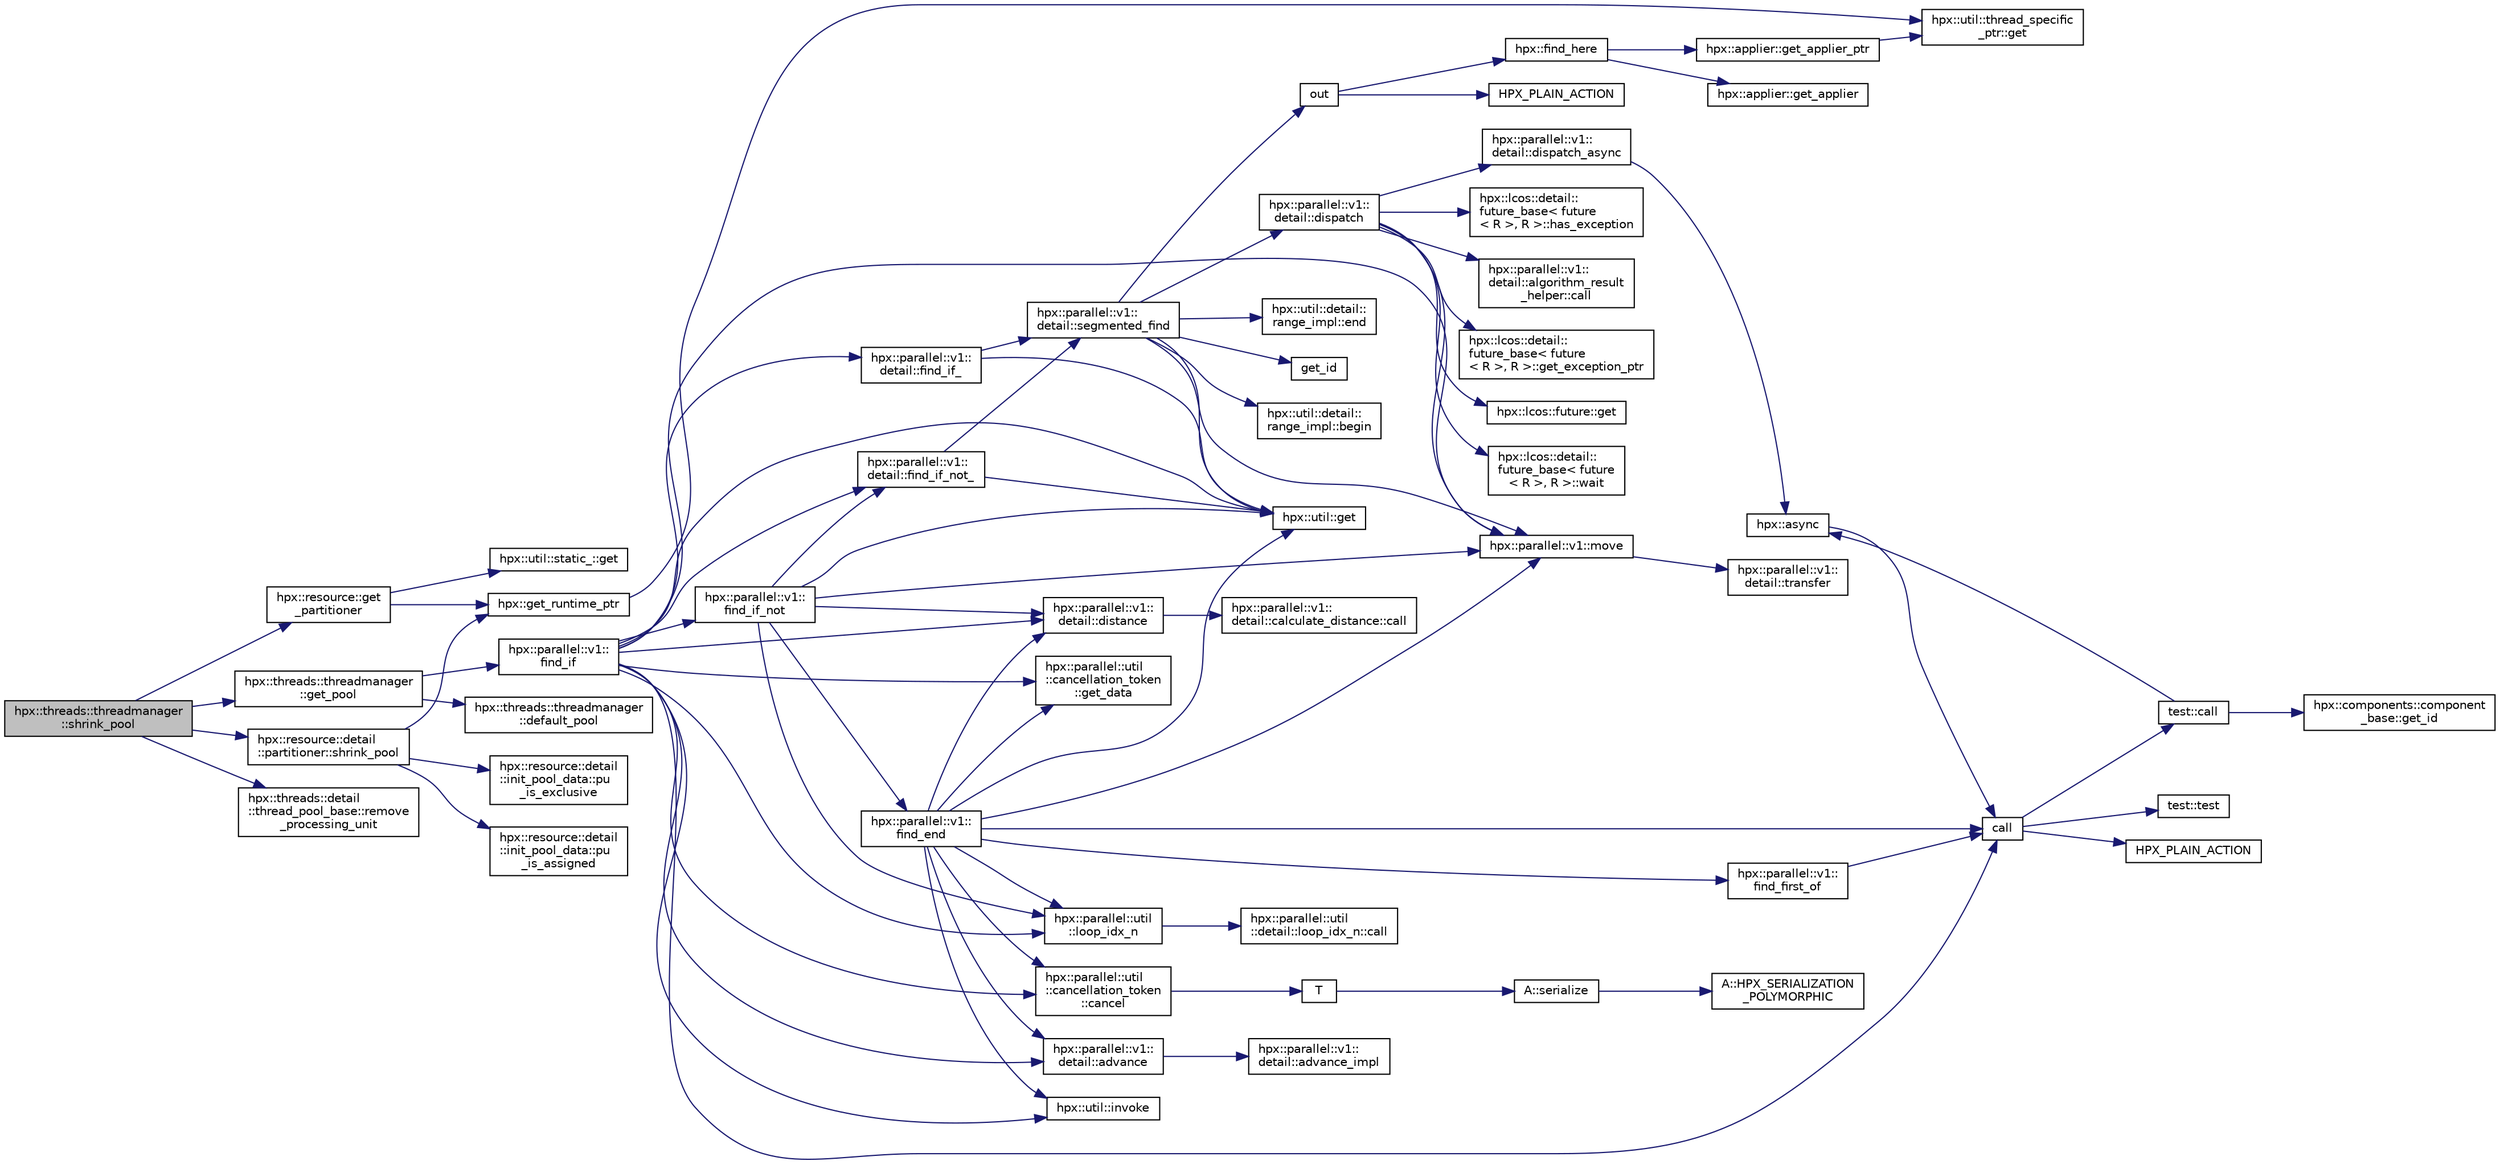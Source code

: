 digraph "hpx::threads::threadmanager::shrink_pool"
{
  edge [fontname="Helvetica",fontsize="10",labelfontname="Helvetica",labelfontsize="10"];
  node [fontname="Helvetica",fontsize="10",shape=record];
  rankdir="LR";
  Node1696 [label="hpx::threads::threadmanager\l::shrink_pool",height=0.2,width=0.4,color="black", fillcolor="grey75", style="filled", fontcolor="black"];
  Node1696 -> Node1697 [color="midnightblue",fontsize="10",style="solid",fontname="Helvetica"];
  Node1697 [label="hpx::resource::get\l_partitioner",height=0.2,width=0.4,color="black", fillcolor="white", style="filled",URL="$dd/da5/namespacehpx_1_1resource.html#af91354c369d9a22a00581d6b6da7d0ee"];
  Node1697 -> Node1698 [color="midnightblue",fontsize="10",style="solid",fontname="Helvetica"];
  Node1698 [label="hpx::util::static_::get",height=0.2,width=0.4,color="black", fillcolor="white", style="filled",URL="$d3/dbb/structhpx_1_1util_1_1static__.html#a2967c633948a3bf17a3b5405ef5a8318"];
  Node1697 -> Node1699 [color="midnightblue",fontsize="10",style="solid",fontname="Helvetica"];
  Node1699 [label="hpx::get_runtime_ptr",height=0.2,width=0.4,color="black", fillcolor="white", style="filled",URL="$d8/d83/namespacehpx.html#af29daf2bb3e01b4d6495a1742b6cce64"];
  Node1699 -> Node1700 [color="midnightblue",fontsize="10",style="solid",fontname="Helvetica"];
  Node1700 [label="hpx::util::thread_specific\l_ptr::get",height=0.2,width=0.4,color="black", fillcolor="white", style="filled",URL="$d4/d4c/structhpx_1_1util_1_1thread__specific__ptr.html#a3b27d8520710478aa41d1f74206bdba9"];
  Node1696 -> Node1701 [color="midnightblue",fontsize="10",style="solid",fontname="Helvetica"];
  Node1701 [label="hpx::resource::detail\l::partitioner::shrink_pool",height=0.2,width=0.4,color="black", fillcolor="white", style="filled",URL="$d0/dab/classhpx_1_1resource_1_1detail_1_1partitioner.html#abc3ae2e664bacb1f3b342a5c413e8198"];
  Node1701 -> Node1699 [color="midnightblue",fontsize="10",style="solid",fontname="Helvetica"];
  Node1701 -> Node1702 [color="midnightblue",fontsize="10",style="solid",fontname="Helvetica"];
  Node1702 [label="hpx::resource::detail\l::init_pool_data::pu\l_is_exclusive",height=0.2,width=0.4,color="black", fillcolor="white", style="filled",URL="$dc/d21/classhpx_1_1resource_1_1detail_1_1init__pool__data.html#ae87d75e52b8c3887abe2b3bea9f719d3"];
  Node1701 -> Node1703 [color="midnightblue",fontsize="10",style="solid",fontname="Helvetica"];
  Node1703 [label="hpx::resource::detail\l::init_pool_data::pu\l_is_assigned",height=0.2,width=0.4,color="black", fillcolor="white", style="filled",URL="$dc/d21/classhpx_1_1resource_1_1detail_1_1init__pool__data.html#a068307cf3c566af597b9df1580ba231f"];
  Node1696 -> Node1704 [color="midnightblue",fontsize="10",style="solid",fontname="Helvetica"];
  Node1704 [label="hpx::threads::threadmanager\l::get_pool",height=0.2,width=0.4,color="black", fillcolor="white", style="filled",URL="$d5/daa/classhpx_1_1threads_1_1threadmanager.html#a845e1a0201a5d57de5855af30324a4b3"];
  Node1704 -> Node1705 [color="midnightblue",fontsize="10",style="solid",fontname="Helvetica"];
  Node1705 [label="hpx::threads::threadmanager\l::default_pool",height=0.2,width=0.4,color="black", fillcolor="white", style="filled",URL="$d5/daa/classhpx_1_1threads_1_1threadmanager.html#a851f067d03b5dd1c5e6a9a6a841e05df"];
  Node1704 -> Node1706 [color="midnightblue",fontsize="10",style="solid",fontname="Helvetica"];
  Node1706 [label="hpx::parallel::v1::\lfind_if",height=0.2,width=0.4,color="black", fillcolor="white", style="filled",URL="$db/db9/namespacehpx_1_1parallel_1_1v1.html#a1f66ab2a9b26ef5b5ed2c08194586b86"];
  Node1706 -> Node1707 [color="midnightblue",fontsize="10",style="solid",fontname="Helvetica"];
  Node1707 [label="hpx::parallel::v1::\ldetail::find_if_",height=0.2,width=0.4,color="black", fillcolor="white", style="filled",URL="$d2/ddd/namespacehpx_1_1parallel_1_1v1_1_1detail.html#a27a6efa17deb9853d278e8c4ca8b78e8"];
  Node1707 -> Node1708 [color="midnightblue",fontsize="10",style="solid",fontname="Helvetica"];
  Node1708 [label="hpx::util::get",height=0.2,width=0.4,color="black", fillcolor="white", style="filled",URL="$df/dad/namespacehpx_1_1util.html#a5cbd3c41f03f4d4acaedaa4777e3cc02"];
  Node1707 -> Node1709 [color="midnightblue",fontsize="10",style="solid",fontname="Helvetica"];
  Node1709 [label="hpx::parallel::v1::\ldetail::segmented_find",height=0.2,width=0.4,color="black", fillcolor="white", style="filled",URL="$d2/ddd/namespacehpx_1_1parallel_1_1v1_1_1detail.html#a7f37c815b51093d10c3ee3e3bb44280f"];
  Node1709 -> Node1710 [color="midnightblue",fontsize="10",style="solid",fontname="Helvetica"];
  Node1710 [label="hpx::util::detail::\lrange_impl::end",height=0.2,width=0.4,color="black", fillcolor="white", style="filled",URL="$d4/d4a/namespacehpx_1_1util_1_1detail_1_1range__impl.html#afb2ea48b0902f52ee4d8b764807b4316"];
  Node1709 -> Node1711 [color="midnightblue",fontsize="10",style="solid",fontname="Helvetica"];
  Node1711 [label="out",height=0.2,width=0.4,color="black", fillcolor="white", style="filled",URL="$d5/d69/wait__all__hang__1946_8cpp.html#ae95890c5079ed07d292e9e2c1b187e97"];
  Node1711 -> Node1712 [color="midnightblue",fontsize="10",style="solid",fontname="Helvetica"];
  Node1712 [label="hpx::find_here",height=0.2,width=0.4,color="black", fillcolor="white", style="filled",URL="$d8/d83/namespacehpx.html#af07c1b6e26bcdfb1138643a1a2133cf4",tooltip="Return the global id representing this locality. "];
  Node1712 -> Node1713 [color="midnightblue",fontsize="10",style="solid",fontname="Helvetica"];
  Node1713 [label="hpx::applier::get_applier_ptr",height=0.2,width=0.4,color="black", fillcolor="white", style="filled",URL="$d8/dcb/namespacehpx_1_1applier.html#a617483cf2b77ad3a0aa428ade7b35299"];
  Node1713 -> Node1700 [color="midnightblue",fontsize="10",style="solid",fontname="Helvetica"];
  Node1712 -> Node1714 [color="midnightblue",fontsize="10",style="solid",fontname="Helvetica"];
  Node1714 [label="hpx::applier::get_applier",height=0.2,width=0.4,color="black", fillcolor="white", style="filled",URL="$d8/dcb/namespacehpx_1_1applier.html#aba1147ab54a476403b37f20a39b1e239"];
  Node1711 -> Node1715 [color="midnightblue",fontsize="10",style="solid",fontname="Helvetica"];
  Node1715 [label="HPX_PLAIN_ACTION",height=0.2,width=0.4,color="black", fillcolor="white", style="filled",URL="$d5/d69/wait__all__hang__1946_8cpp.html#ac9bd456810a9b90073efb27cea0b1cc0"];
  Node1709 -> Node1716 [color="midnightblue",fontsize="10",style="solid",fontname="Helvetica"];
  Node1716 [label="hpx::parallel::v1::\ldetail::dispatch",height=0.2,width=0.4,color="black", fillcolor="white", style="filled",URL="$d2/ddd/namespacehpx_1_1parallel_1_1v1_1_1detail.html#aea51ad9969d06776535d3c974216f8d0"];
  Node1716 -> Node1717 [color="midnightblue",fontsize="10",style="solid",fontname="Helvetica"];
  Node1717 [label="hpx::parallel::v1::\ldetail::dispatch_async",height=0.2,width=0.4,color="black", fillcolor="white", style="filled",URL="$d2/ddd/namespacehpx_1_1parallel_1_1v1_1_1detail.html#a956a28c634619363658f6e201d6cc1b4"];
  Node1717 -> Node1718 [color="midnightblue",fontsize="10",style="solid",fontname="Helvetica"];
  Node1718 [label="hpx::async",height=0.2,width=0.4,color="black", fillcolor="white", style="filled",URL="$d8/d83/namespacehpx.html#acb7d8e37b73b823956ce144f9a57eaa4"];
  Node1718 -> Node1719 [color="midnightblue",fontsize="10",style="solid",fontname="Helvetica"];
  Node1719 [label="call",height=0.2,width=0.4,color="black", fillcolor="white", style="filled",URL="$d2/d67/promise__1620_8cpp.html#a58357f0b82bc761e1d0b9091ed563a70"];
  Node1719 -> Node1720 [color="midnightblue",fontsize="10",style="solid",fontname="Helvetica"];
  Node1720 [label="test::test",height=0.2,width=0.4,color="black", fillcolor="white", style="filled",URL="$d8/d89/structtest.html#ab42d5ece712d716b04cb3f686f297a26"];
  Node1719 -> Node1721 [color="midnightblue",fontsize="10",style="solid",fontname="Helvetica"];
  Node1721 [label="HPX_PLAIN_ACTION",height=0.2,width=0.4,color="black", fillcolor="white", style="filled",URL="$d2/d67/promise__1620_8cpp.html#ab96aab827a4b1fcaf66cfe0ba83fef23"];
  Node1719 -> Node1722 [color="midnightblue",fontsize="10",style="solid",fontname="Helvetica"];
  Node1722 [label="test::call",height=0.2,width=0.4,color="black", fillcolor="white", style="filled",URL="$d8/d89/structtest.html#aeb29e7ed6518b9426ccf1344c52620ae"];
  Node1722 -> Node1718 [color="midnightblue",fontsize="10",style="solid",fontname="Helvetica"];
  Node1722 -> Node1723 [color="midnightblue",fontsize="10",style="solid",fontname="Helvetica"];
  Node1723 [label="hpx::components::component\l_base::get_id",height=0.2,width=0.4,color="black", fillcolor="white", style="filled",URL="$d2/de6/classhpx_1_1components_1_1component__base.html#a4c8fd93514039bdf01c48d66d82b19cd"];
  Node1716 -> Node1724 [color="midnightblue",fontsize="10",style="solid",fontname="Helvetica"];
  Node1724 [label="hpx::lcos::detail::\lfuture_base\< future\l\< R \>, R \>::wait",height=0.2,width=0.4,color="black", fillcolor="white", style="filled",URL="$d5/dd7/classhpx_1_1lcos_1_1detail_1_1future__base.html#a028190ad98b2865e267745247b6b5ae8"];
  Node1716 -> Node1725 [color="midnightblue",fontsize="10",style="solid",fontname="Helvetica"];
  Node1725 [label="hpx::lcos::detail::\lfuture_base\< future\l\< R \>, R \>::has_exception",height=0.2,width=0.4,color="black", fillcolor="white", style="filled",URL="$d5/dd7/classhpx_1_1lcos_1_1detail_1_1future__base.html#aa95b01f70ad95706ae420ff1db2e5b99"];
  Node1716 -> Node1726 [color="midnightblue",fontsize="10",style="solid",fontname="Helvetica"];
  Node1726 [label="hpx::parallel::v1::\ldetail::algorithm_result\l_helper::call",height=0.2,width=0.4,color="black", fillcolor="white", style="filled",URL="$dd/db9/structhpx_1_1parallel_1_1v1_1_1detail_1_1algorithm__result__helper.html#abdcc26190b14b00b7337190689f022d7"];
  Node1716 -> Node1727 [color="midnightblue",fontsize="10",style="solid",fontname="Helvetica"];
  Node1727 [label="hpx::lcos::detail::\lfuture_base\< future\l\< R \>, R \>::get_exception_ptr",height=0.2,width=0.4,color="black", fillcolor="white", style="filled",URL="$d5/dd7/classhpx_1_1lcos_1_1detail_1_1future__base.html#a03dca31d4505202a21d26554248bd744"];
  Node1716 -> Node1728 [color="midnightblue",fontsize="10",style="solid",fontname="Helvetica"];
  Node1728 [label="hpx::parallel::v1::move",height=0.2,width=0.4,color="black", fillcolor="white", style="filled",URL="$db/db9/namespacehpx_1_1parallel_1_1v1.html#aa7c4ede081ce786c9d1eb1adff495cfc"];
  Node1728 -> Node1729 [color="midnightblue",fontsize="10",style="solid",fontname="Helvetica"];
  Node1729 [label="hpx::parallel::v1::\ldetail::transfer",height=0.2,width=0.4,color="black", fillcolor="white", style="filled",URL="$d2/ddd/namespacehpx_1_1parallel_1_1v1_1_1detail.html#ab1b56a05e1885ca7cc7ffa1804dd2f3c"];
  Node1716 -> Node1730 [color="midnightblue",fontsize="10",style="solid",fontname="Helvetica"];
  Node1730 [label="hpx::lcos::future::get",height=0.2,width=0.4,color="black", fillcolor="white", style="filled",URL="$d0/d33/classhpx_1_1lcos_1_1future.html#a8c28269486d5620ac48af349f17bb41c"];
  Node1709 -> Node1731 [color="midnightblue",fontsize="10",style="solid",fontname="Helvetica"];
  Node1731 [label="get_id",height=0.2,width=0.4,color="black", fillcolor="white", style="filled",URL="$d8/d3c/simple__future__continuation_8cpp.html#a64b28a4bbb16e7f78fc14c60466ddd8d"];
  Node1709 -> Node1732 [color="midnightblue",fontsize="10",style="solid",fontname="Helvetica"];
  Node1732 [label="hpx::util::detail::\lrange_impl::begin",height=0.2,width=0.4,color="black", fillcolor="white", style="filled",URL="$d4/d4a/namespacehpx_1_1util_1_1detail_1_1range__impl.html#a31e165df2b865cdd961f35ce938db41a"];
  Node1709 -> Node1708 [color="midnightblue",fontsize="10",style="solid",fontname="Helvetica"];
  Node1709 -> Node1728 [color="midnightblue",fontsize="10",style="solid",fontname="Helvetica"];
  Node1706 -> Node1733 [color="midnightblue",fontsize="10",style="solid",fontname="Helvetica"];
  Node1733 [label="hpx::parallel::v1::\lfind_if_not",height=0.2,width=0.4,color="black", fillcolor="white", style="filled",URL="$db/db9/namespacehpx_1_1parallel_1_1v1.html#ac7aaee4759c37f4d0e83b51f313aa28d"];
  Node1733 -> Node1734 [color="midnightblue",fontsize="10",style="solid",fontname="Helvetica"];
  Node1734 [label="hpx::parallel::v1::\ldetail::find_if_not_",height=0.2,width=0.4,color="black", fillcolor="white", style="filled",URL="$d2/ddd/namespacehpx_1_1parallel_1_1v1_1_1detail.html#aafbf827b88ba9787c515b4abefa8afaf"];
  Node1734 -> Node1708 [color="midnightblue",fontsize="10",style="solid",fontname="Helvetica"];
  Node1734 -> Node1709 [color="midnightblue",fontsize="10",style="solid",fontname="Helvetica"];
  Node1733 -> Node1735 [color="midnightblue",fontsize="10",style="solid",fontname="Helvetica"];
  Node1735 [label="hpx::parallel::v1::\lfind_end",height=0.2,width=0.4,color="black", fillcolor="white", style="filled",URL="$db/db9/namespacehpx_1_1parallel_1_1v1.html#a26511ec61e75971d7c4c15c021548f9d"];
  Node1735 -> Node1719 [color="midnightblue",fontsize="10",style="solid",fontname="Helvetica"];
  Node1735 -> Node1736 [color="midnightblue",fontsize="10",style="solid",fontname="Helvetica"];
  Node1736 [label="hpx::parallel::v1::\lfind_first_of",height=0.2,width=0.4,color="black", fillcolor="white", style="filled",URL="$db/db9/namespacehpx_1_1parallel_1_1v1.html#a988f5accc11d8cef97afdbc5470a9351"];
  Node1736 -> Node1719 [color="midnightblue",fontsize="10",style="solid",fontname="Helvetica"];
  Node1735 -> Node1737 [color="midnightblue",fontsize="10",style="solid",fontname="Helvetica"];
  Node1737 [label="hpx::util::invoke",height=0.2,width=0.4,color="black", fillcolor="white", style="filled",URL="$df/dad/namespacehpx_1_1util.html#a9ed3f52b36e725e476dbf5099134ed3d"];
  Node1735 -> Node1738 [color="midnightblue",fontsize="10",style="solid",fontname="Helvetica"];
  Node1738 [label="hpx::parallel::v1::\ldetail::distance",height=0.2,width=0.4,color="black", fillcolor="white", style="filled",URL="$d2/ddd/namespacehpx_1_1parallel_1_1v1_1_1detail.html#a6bea3c6a5f470cad11f27ee6bab4a33f"];
  Node1738 -> Node1739 [color="midnightblue",fontsize="10",style="solid",fontname="Helvetica"];
  Node1739 [label="hpx::parallel::v1::\ldetail::calculate_distance::call",height=0.2,width=0.4,color="black", fillcolor="white", style="filled",URL="$db/dfa/structhpx_1_1parallel_1_1v1_1_1detail_1_1calculate__distance.html#a950a6627830a7d019ac0e734b0a447bf"];
  Node1735 -> Node1708 [color="midnightblue",fontsize="10",style="solid",fontname="Helvetica"];
  Node1735 -> Node1728 [color="midnightblue",fontsize="10",style="solid",fontname="Helvetica"];
  Node1735 -> Node1740 [color="midnightblue",fontsize="10",style="solid",fontname="Helvetica"];
  Node1740 [label="hpx::parallel::util\l::loop_idx_n",height=0.2,width=0.4,color="black", fillcolor="white", style="filled",URL="$df/dc6/namespacehpx_1_1parallel_1_1util.html#a5ead56022529c79b23199382a2dc7766"];
  Node1740 -> Node1741 [color="midnightblue",fontsize="10",style="solid",fontname="Helvetica"];
  Node1741 [label="hpx::parallel::util\l::detail::loop_idx_n::call",height=0.2,width=0.4,color="black", fillcolor="white", style="filled",URL="$d1/d45/structhpx_1_1parallel_1_1util_1_1detail_1_1loop__idx__n.html#a6cf1cdf1c2db703be4edd390846da01a"];
  Node1735 -> Node1742 [color="midnightblue",fontsize="10",style="solid",fontname="Helvetica"];
  Node1742 [label="hpx::parallel::util\l::cancellation_token\l::cancel",height=0.2,width=0.4,color="black", fillcolor="white", style="filled",URL="$d7/dc1/classhpx_1_1parallel_1_1util_1_1cancellation__token.html#a7c04c9ed73eaa872cfd6b72b52922796"];
  Node1742 -> Node1743 [color="midnightblue",fontsize="10",style="solid",fontname="Helvetica"];
  Node1743 [label="T",height=0.2,width=0.4,color="black", fillcolor="white", style="filled",URL="$db/d33/polymorphic__semiintrusive__template_8cpp.html#ad187658f9cb91c1312b39ae7e896f1ea"];
  Node1743 -> Node1744 [color="midnightblue",fontsize="10",style="solid",fontname="Helvetica"];
  Node1744 [label="A::serialize",height=0.2,width=0.4,color="black", fillcolor="white", style="filled",URL="$d7/da0/struct_a.html#a5f5c287cf471e274ed9dda0da1592212"];
  Node1744 -> Node1745 [color="midnightblue",fontsize="10",style="solid",fontname="Helvetica"];
  Node1745 [label="A::HPX_SERIALIZATION\l_POLYMORPHIC",height=0.2,width=0.4,color="black", fillcolor="white", style="filled",URL="$d7/da0/struct_a.html#ada978cc156cebbafddb1f3aa4c01918c"];
  Node1735 -> Node1746 [color="midnightblue",fontsize="10",style="solid",fontname="Helvetica"];
  Node1746 [label="hpx::parallel::util\l::cancellation_token\l::get_data",height=0.2,width=0.4,color="black", fillcolor="white", style="filled",URL="$d7/dc1/classhpx_1_1parallel_1_1util_1_1cancellation__token.html#a63ec3c9e5287d23c9e9d4ce1777e49d2"];
  Node1735 -> Node1747 [color="midnightblue",fontsize="10",style="solid",fontname="Helvetica"];
  Node1747 [label="hpx::parallel::v1::\ldetail::advance",height=0.2,width=0.4,color="black", fillcolor="white", style="filled",URL="$d2/ddd/namespacehpx_1_1parallel_1_1v1_1_1detail.html#ad9fca7bce7b3e3c32302967ffc1fb4a4"];
  Node1747 -> Node1748 [color="midnightblue",fontsize="10",style="solid",fontname="Helvetica"];
  Node1748 [label="hpx::parallel::v1::\ldetail::advance_impl",height=0.2,width=0.4,color="black", fillcolor="white", style="filled",URL="$d2/ddd/namespacehpx_1_1parallel_1_1v1_1_1detail.html#ad4fa62ca115927187e4063b65ee5f317"];
  Node1733 -> Node1738 [color="midnightblue",fontsize="10",style="solid",fontname="Helvetica"];
  Node1733 -> Node1708 [color="midnightblue",fontsize="10",style="solid",fontname="Helvetica"];
  Node1733 -> Node1728 [color="midnightblue",fontsize="10",style="solid",fontname="Helvetica"];
  Node1733 -> Node1740 [color="midnightblue",fontsize="10",style="solid",fontname="Helvetica"];
  Node1706 -> Node1737 [color="midnightblue",fontsize="10",style="solid",fontname="Helvetica"];
  Node1706 -> Node1738 [color="midnightblue",fontsize="10",style="solid",fontname="Helvetica"];
  Node1706 -> Node1708 [color="midnightblue",fontsize="10",style="solid",fontname="Helvetica"];
  Node1706 -> Node1728 [color="midnightblue",fontsize="10",style="solid",fontname="Helvetica"];
  Node1706 -> Node1740 [color="midnightblue",fontsize="10",style="solid",fontname="Helvetica"];
  Node1706 -> Node1742 [color="midnightblue",fontsize="10",style="solid",fontname="Helvetica"];
  Node1706 -> Node1746 [color="midnightblue",fontsize="10",style="solid",fontname="Helvetica"];
  Node1706 -> Node1747 [color="midnightblue",fontsize="10",style="solid",fontname="Helvetica"];
  Node1706 -> Node1734 [color="midnightblue",fontsize="10",style="solid",fontname="Helvetica"];
  Node1706 -> Node1719 [color="midnightblue",fontsize="10",style="solid",fontname="Helvetica"];
  Node1696 -> Node1749 [color="midnightblue",fontsize="10",style="solid",fontname="Helvetica"];
  Node1749 [label="hpx::threads::detail\l::thread_pool_base::remove\l_processing_unit",height=0.2,width=0.4,color="black", fillcolor="white", style="filled",URL="$de/dae/classhpx_1_1threads_1_1detail_1_1thread__pool__base.html#a3e5ee4a6034f6d3312d3361cf0cb197a"];
}
